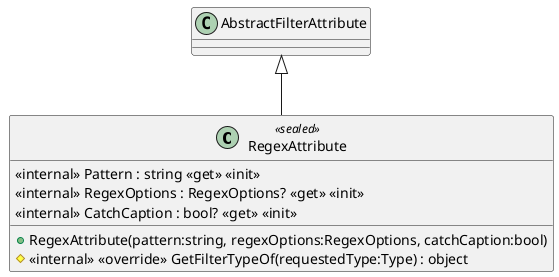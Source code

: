 @startuml
class RegexAttribute <<sealed>> {
    + RegexAttribute(pattern:string, regexOptions:RegexOptions, catchCaption:bool)
    <<internal>> Pattern : string <<get>> <<init>>
    <<internal>> RegexOptions : RegexOptions? <<get>> <<init>>
    <<internal>> CatchCaption : bool? <<get>> <<init>>
    # <<internal>> <<override>> GetFilterTypeOf(requestedType:Type) : object
}
AbstractFilterAttribute <|-- RegexAttribute
@enduml
